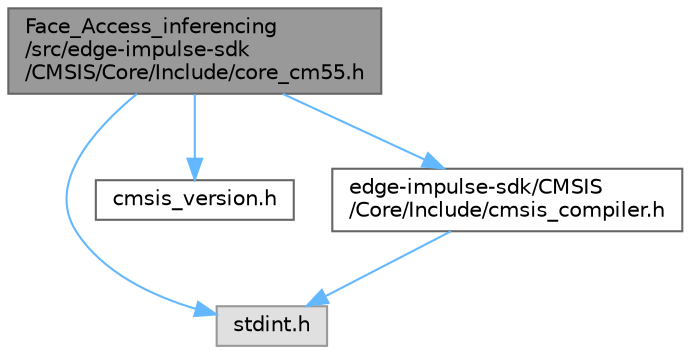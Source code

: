 digraph "Face_Access_inferencing/src/edge-impulse-sdk/CMSIS/Core/Include/core_cm55.h"
{
 // LATEX_PDF_SIZE
  bgcolor="transparent";
  edge [fontname=Helvetica,fontsize=10,labelfontname=Helvetica,labelfontsize=10];
  node [fontname=Helvetica,fontsize=10,shape=box,height=0.2,width=0.4];
  Node1 [id="Node000001",label="Face_Access_inferencing\l/src/edge-impulse-sdk\l/CMSIS/Core/Include/core_cm55.h",height=0.2,width=0.4,color="gray40", fillcolor="grey60", style="filled", fontcolor="black",tooltip="CMSIS Cortex-M55 Core Peripheral Access Layer Header File."];
  Node1 -> Node2 [id="edge1_Node000001_Node000002",color="steelblue1",style="solid",tooltip=" "];
  Node2 [id="Node000002",label="stdint.h",height=0.2,width=0.4,color="grey60", fillcolor="#E0E0E0", style="filled",tooltip=" "];
  Node1 -> Node3 [id="edge2_Node000001_Node000003",color="steelblue1",style="solid",tooltip=" "];
  Node3 [id="Node000003",label="cmsis_version.h",height=0.2,width=0.4,color="grey40", fillcolor="white", style="filled",URL="$_face___access__inferencing_2src_2edge-impulse-sdk_2_c_m_s_i_s_2_core_2_include_2cmsis__version_8h.html",tooltip="CMSIS Core(M) Version definitions."];
  Node1 -> Node4 [id="edge3_Node000001_Node000004",color="steelblue1",style="solid",tooltip=" "];
  Node4 [id="Node000004",label="edge-impulse-sdk/CMSIS\l/Core/Include/cmsis_compiler.h",height=0.2,width=0.4,color="grey40", fillcolor="white", style="filled",URL="$_face___access__inferencing_2src_2edge-impulse-sdk_2_c_m_s_i_s_2_core_2_include_2cmsis__compiler_8h.html",tooltip="CMSIS compiler generic header file."];
  Node4 -> Node2 [id="edge4_Node000004_Node000002",color="steelblue1",style="solid",tooltip=" "];
}
